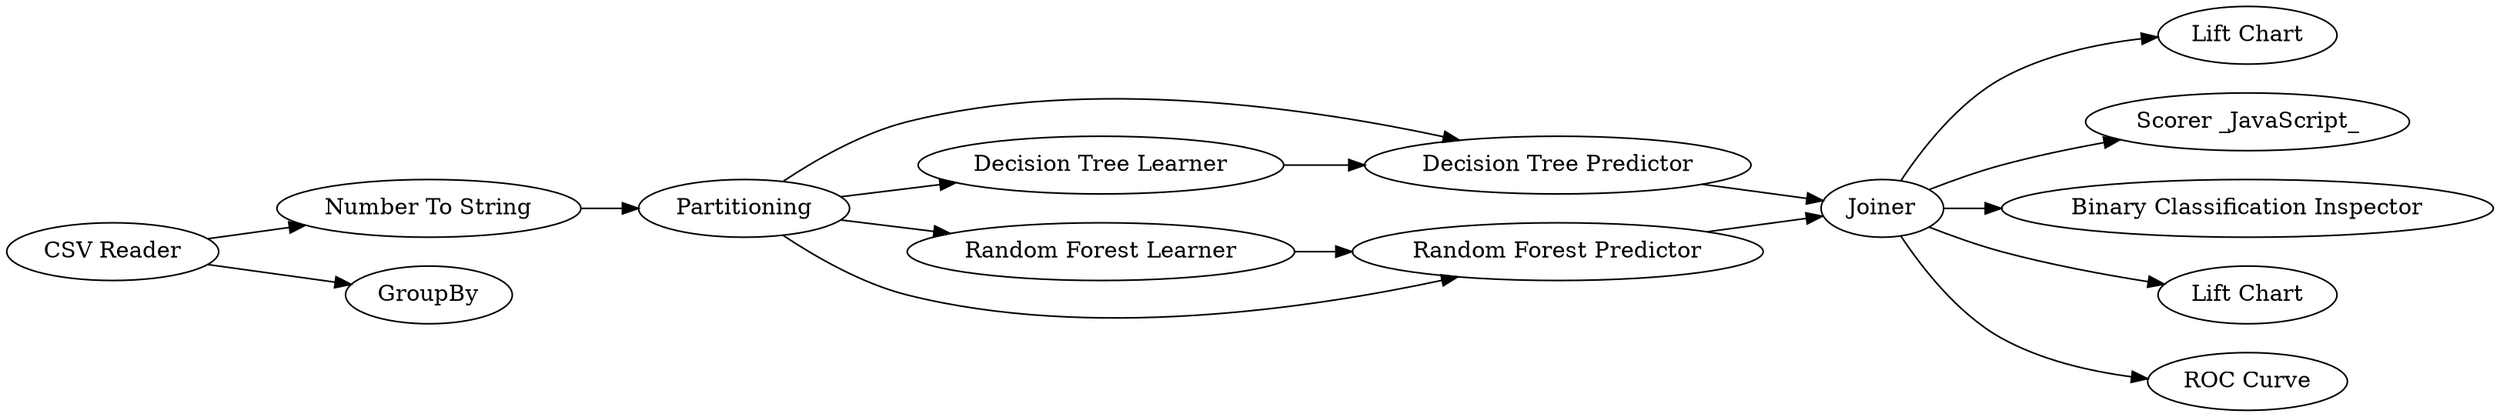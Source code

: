digraph {
	61 [label=Partitioning]
	65 [label="Decision Tree Predictor"]
	97 [label="Decision Tree Learner"]
	100 [label="Lift Chart"]
	102 [label="Scorer _JavaScript_"]
	103 [label="Random Forest Learner"]
	104 [label="Random Forest Predictor"]
	107 [label="Number To String"]
	108 [label="Binary Classification Inspector"]
	110 [label="Lift Chart"]
	114 [label=Joiner]
	115 [label="CSV Reader"]
	116 [label=GroupBy]
	117 [label="ROC Curve"]
	61 -> 104
	61 -> 103
	61 -> 97
	61 -> 65
	65 -> 114
	97 -> 65
	103 -> 104
	104 -> 114
	107 -> 61
	114 -> 117
	114 -> 102
	114 -> 100
	114 -> 110
	114 -> 108
	115 -> 116
	115 -> 107
	rankdir=LR
}
